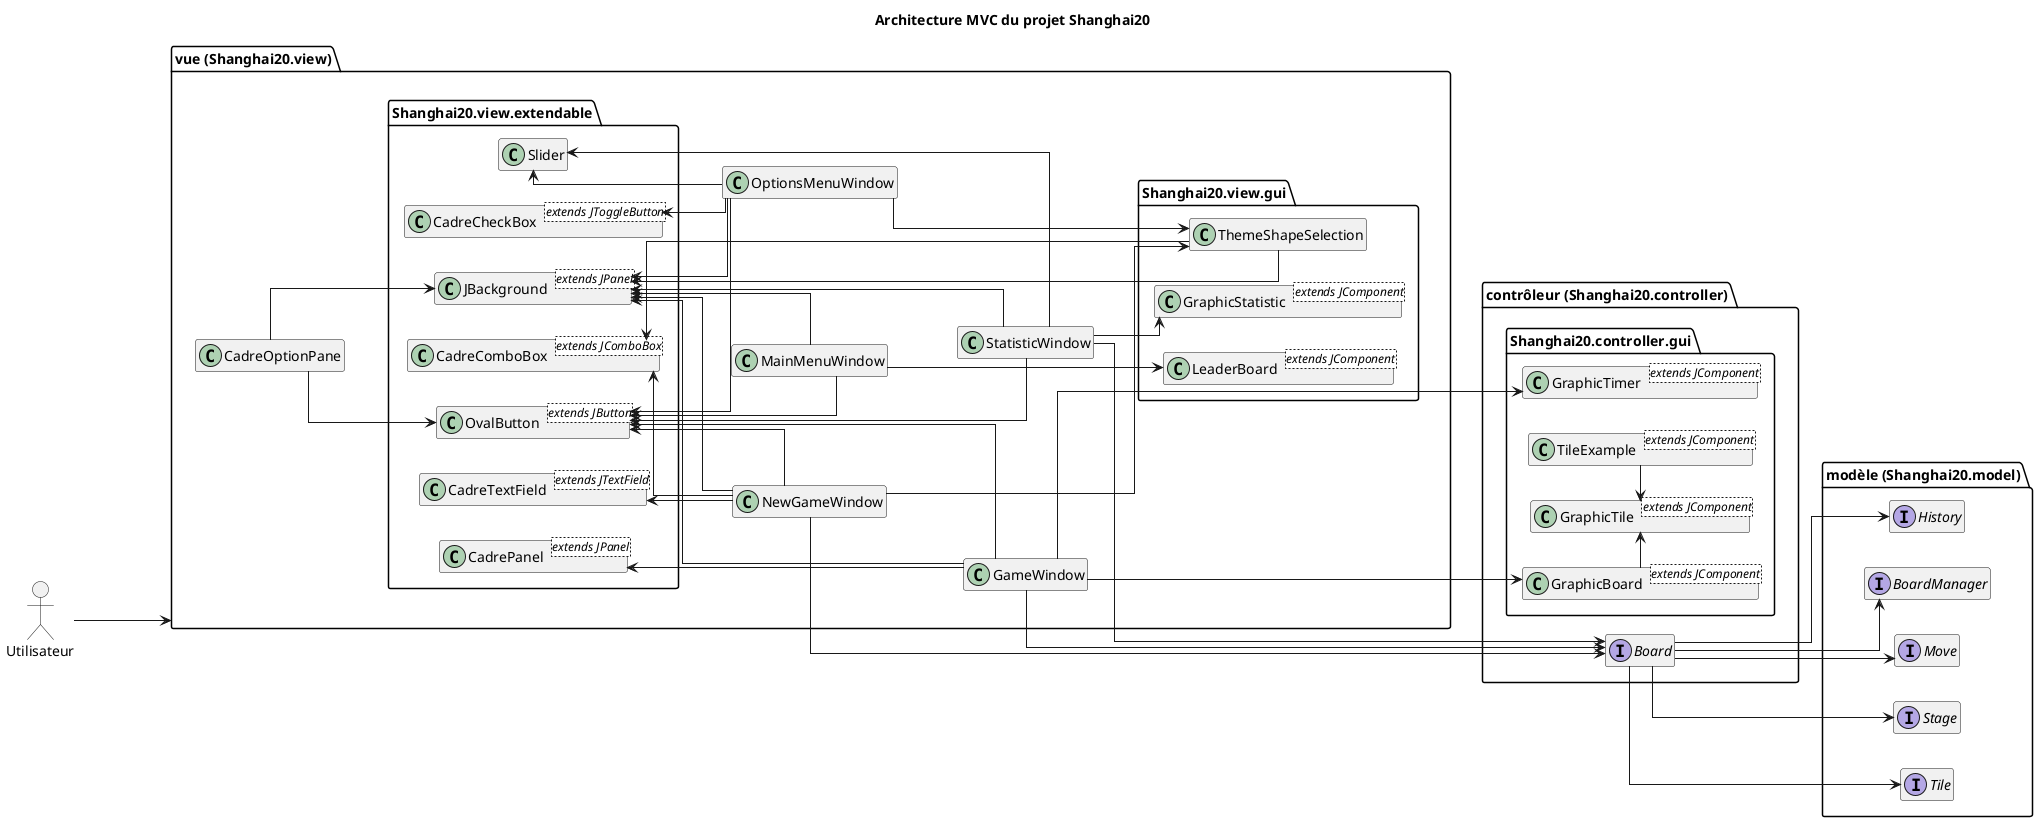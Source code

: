 @startuml package
allow_mixing
left to right direction
skinparam linetype ortho
skinparam fixCircleLabelOverlapping true
title Architecture MVC du projet Shanghai20

hide empty members

actor :Utilisateur: as User

package "vue (Shanghai20.view)" as view {
	package "Shanghai20.view.extendable" as view_extendable {
		class CadreCheckBox <extends JToggleButton>
		class CadreComboBox <extends JComboBox>
		class CadrePanel <extends JPanel>
		class CadreTextField <extends JTextField>
		class JBackground <extends JPanel>
		class OvalButton <extends JButton>
		class Slider
	}
	package "Shanghai20.view.gui" as view_gui {
		class GraphicStatistic <extends JComponent>
		class LeaderBoard <extends JComponent>
		class ThemeShapeSelection
			CadreComboBox <-- ThemeShapeSelection
			JBackground <-- ThemeShapeSelection
	}
	class CadreOptionPane
		CadreOptionPane --> OvalButton
		CadreOptionPane --> JBackground
	class GameWindow
		OvalButton <--- GameWindow
		CadrePanel <--- GameWindow
		JBackground <--- GameWindow
	class MainMenuWindow
		OvalButton <-- MainMenuWindow
		MainMenuWindow --> LeaderBoard
		JBackground <-- MainMenuWindow
	class NewGameWindow
		OvalButton <-- NewGameWindow
		NewGameWindow --> ThemeShapeSelection
		CadreTextField <-- NewGameWindow
		CadreComboBox <-- NewGameWindow
		JBackground <-- NewGameWindow
	class OptionsMenuWindow
		OvalButton <-- OptionsMenuWindow
		Slider <-- OptionsMenuWindow
		OptionsMenuWindow --> ThemeShapeSelection
		JBackground <-- OptionsMenuWindow
		CadreCheckBox <-- OptionsMenuWindow
	class StatisticWindow
		OvalButton <- StatisticWindow
		StatisticWindow --> GraphicStatistic
		Slider <--- StatisticWindow
		JBackground <-- StatisticWindow
}

package "contrôleur (Shanghai20.controller)" as controller {
	package "Shanghai20.controller.gui" as controller_gui {
		class GraphicBoard <extends JComponent>
			GameWindow ---> GraphicBoard
		class GraphicTile <extends JComponent>
			GraphicBoard -> GraphicTile
		class GraphicTimer <extends JComponent>
			GameWindow ---> GraphicTimer
		class TileExample <extends JComponent>
			GraphicTile <- TileExample
	}
	interface Board
		GameWindow ---> Board
		NewGameWindow ---> Board
		StatisticWindow ---> Board
}

package "modèle (Shanghai20.model)" as model {
	interface History
		Board --> History
	interface BoardManager
		Board --> BoardManager
	interface Move
		Board --> Move
	interface Stage
		Board --> Stage
	interface Tile
		Board --> Tile
}

User ---> view

@enduml
